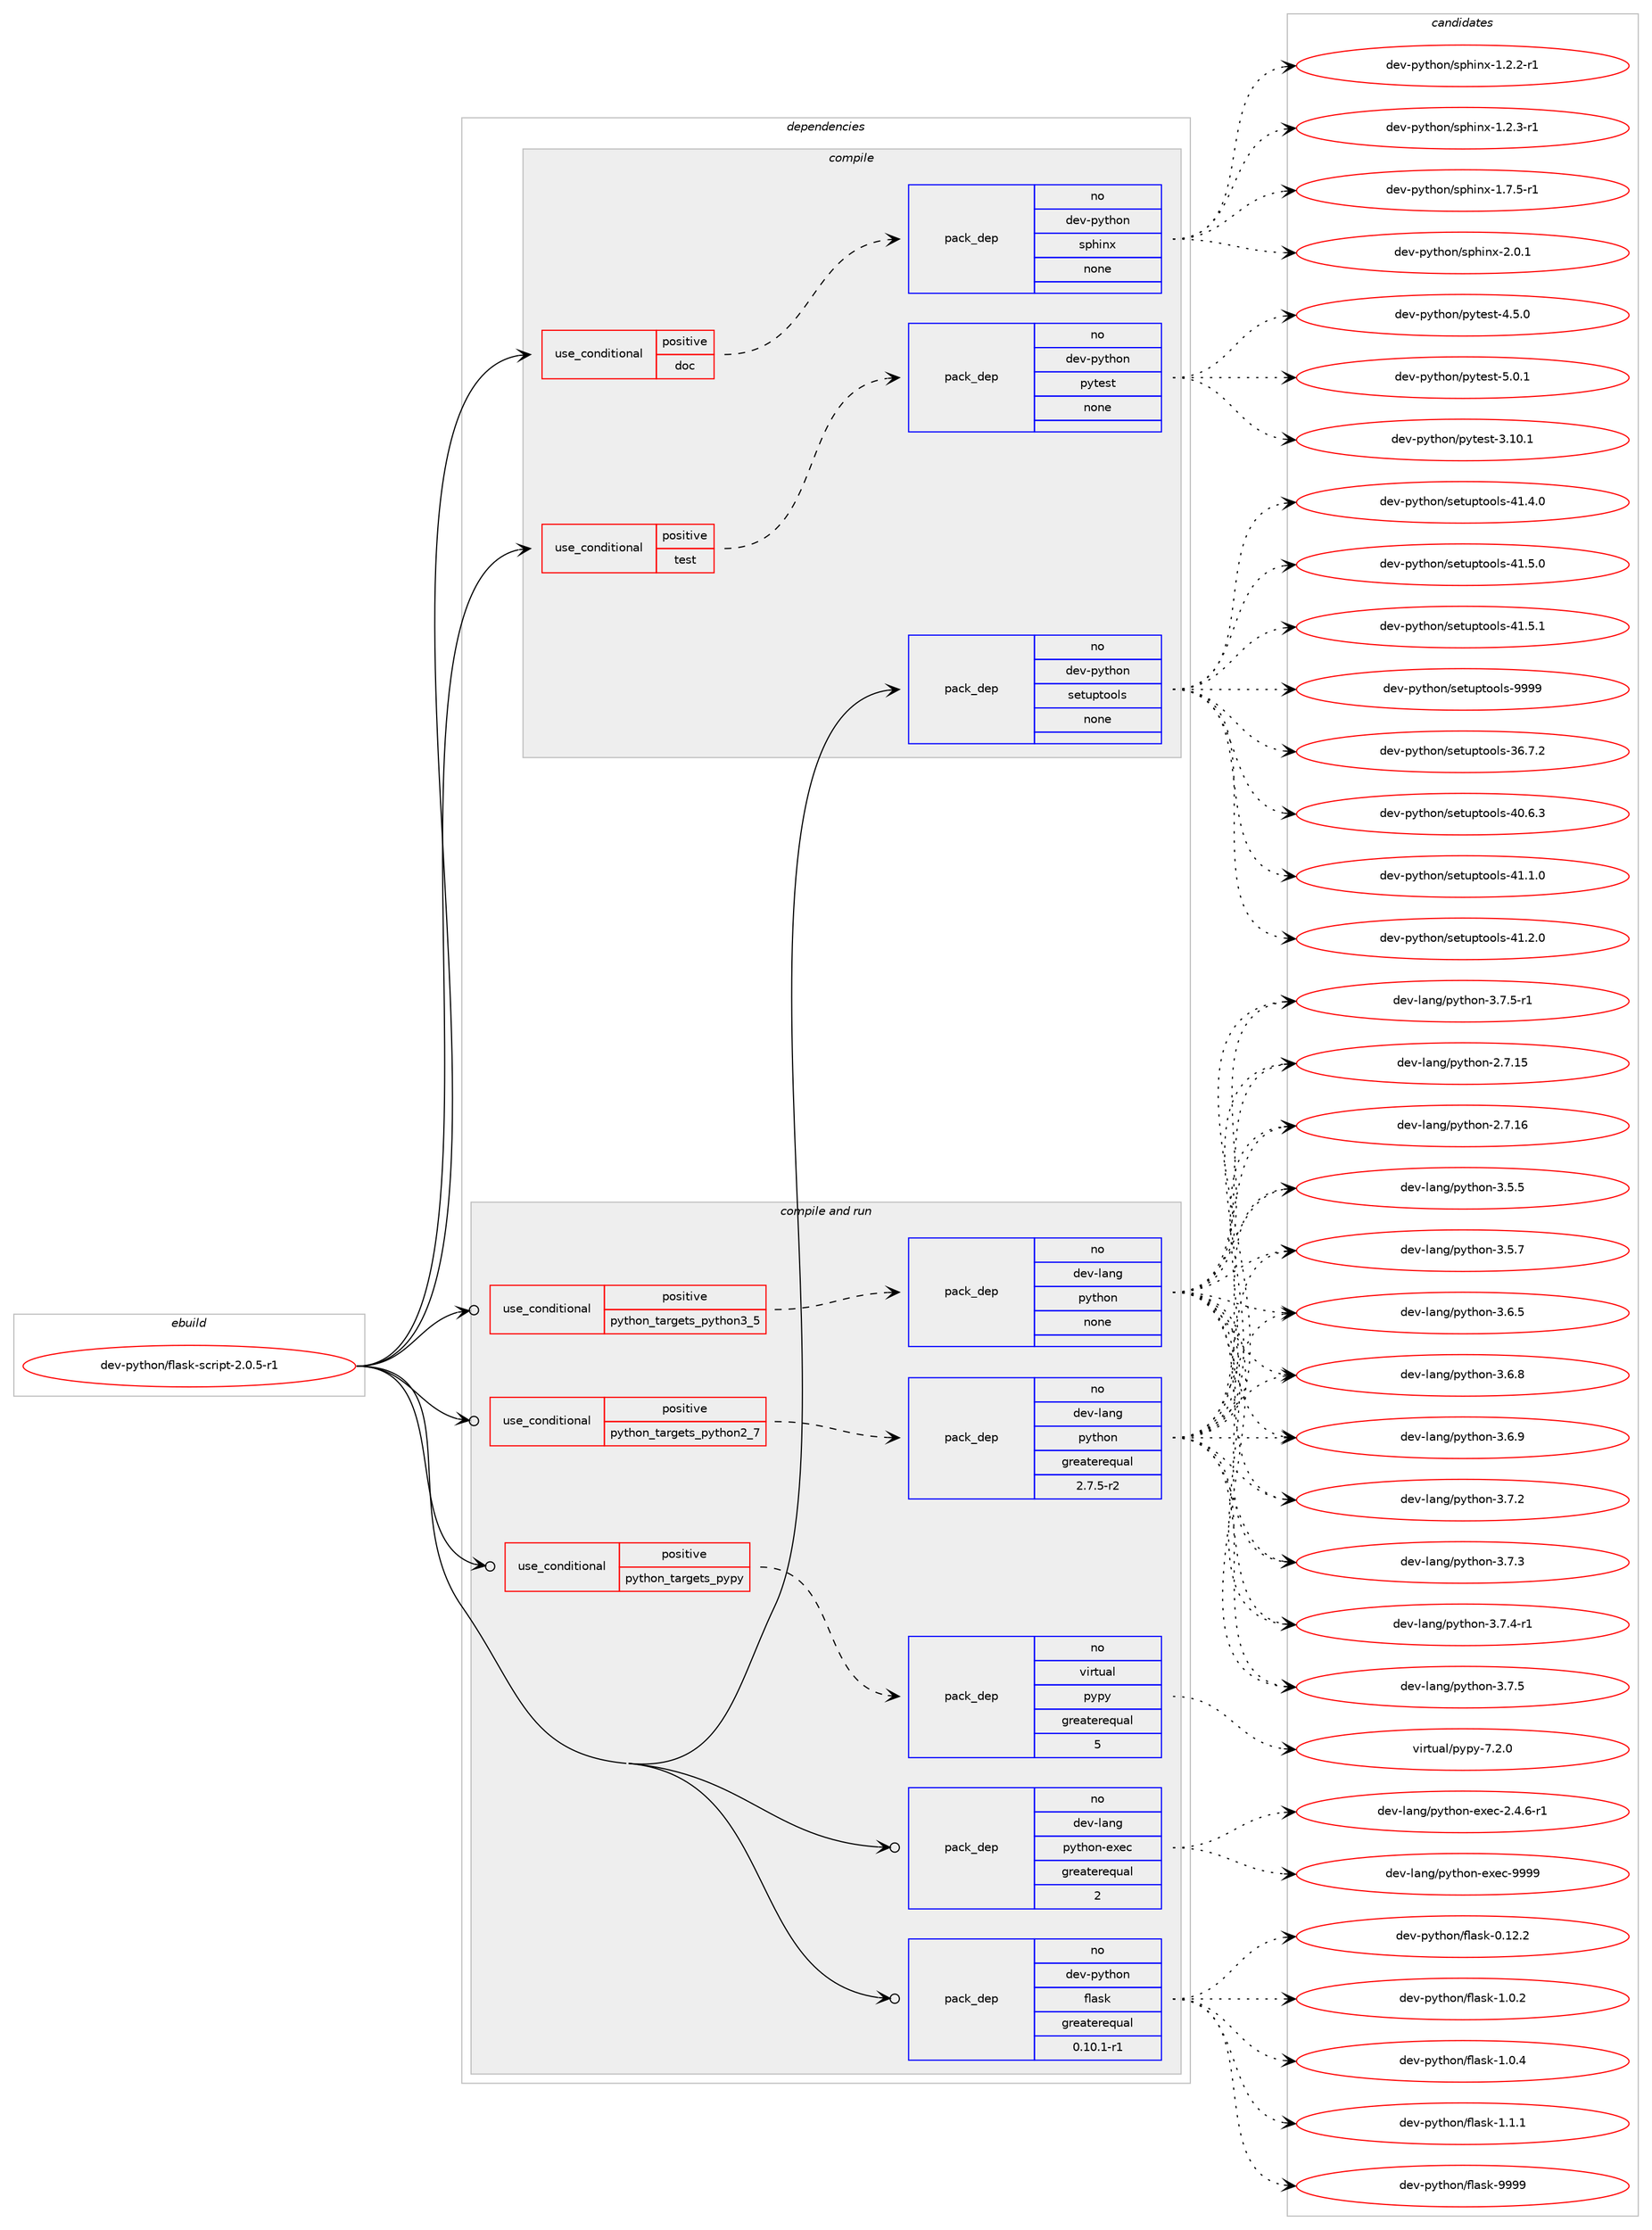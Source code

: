 digraph prolog {

# *************
# Graph options
# *************

newrank=true;
concentrate=true;
compound=true;
graph [rankdir=LR,fontname=Helvetica,fontsize=10,ranksep=1.5];#, ranksep=2.5, nodesep=0.2];
edge  [arrowhead=vee];
node  [fontname=Helvetica,fontsize=10];

# **********
# The ebuild
# **********

subgraph cluster_leftcol {
color=gray;
rank=same;
label=<<i>ebuild</i>>;
id [label="dev-python/flask-script-2.0.5-r1", color=red, width=4, href="../dev-python/flask-script-2.0.5-r1.svg"];
}

# ****************
# The dependencies
# ****************

subgraph cluster_midcol {
color=gray;
label=<<i>dependencies</i>>;
subgraph cluster_compile {
fillcolor="#eeeeee";
style=filled;
label=<<i>compile</i>>;
subgraph cond139600 {
dependency605359 [label=<<TABLE BORDER="0" CELLBORDER="1" CELLSPACING="0" CELLPADDING="4"><TR><TD ROWSPAN="3" CELLPADDING="10">use_conditional</TD></TR><TR><TD>positive</TD></TR><TR><TD>doc</TD></TR></TABLE>>, shape=none, color=red];
subgraph pack453962 {
dependency605360 [label=<<TABLE BORDER="0" CELLBORDER="1" CELLSPACING="0" CELLPADDING="4" WIDTH="220"><TR><TD ROWSPAN="6" CELLPADDING="30">pack_dep</TD></TR><TR><TD WIDTH="110">no</TD></TR><TR><TD>dev-python</TD></TR><TR><TD>sphinx</TD></TR><TR><TD>none</TD></TR><TR><TD></TD></TR></TABLE>>, shape=none, color=blue];
}
dependency605359:e -> dependency605360:w [weight=20,style="dashed",arrowhead="vee"];
}
id:e -> dependency605359:w [weight=20,style="solid",arrowhead="vee"];
subgraph cond139601 {
dependency605361 [label=<<TABLE BORDER="0" CELLBORDER="1" CELLSPACING="0" CELLPADDING="4"><TR><TD ROWSPAN="3" CELLPADDING="10">use_conditional</TD></TR><TR><TD>positive</TD></TR><TR><TD>test</TD></TR></TABLE>>, shape=none, color=red];
subgraph pack453963 {
dependency605362 [label=<<TABLE BORDER="0" CELLBORDER="1" CELLSPACING="0" CELLPADDING="4" WIDTH="220"><TR><TD ROWSPAN="6" CELLPADDING="30">pack_dep</TD></TR><TR><TD WIDTH="110">no</TD></TR><TR><TD>dev-python</TD></TR><TR><TD>pytest</TD></TR><TR><TD>none</TD></TR><TR><TD></TD></TR></TABLE>>, shape=none, color=blue];
}
dependency605361:e -> dependency605362:w [weight=20,style="dashed",arrowhead="vee"];
}
id:e -> dependency605361:w [weight=20,style="solid",arrowhead="vee"];
subgraph pack453964 {
dependency605363 [label=<<TABLE BORDER="0" CELLBORDER="1" CELLSPACING="0" CELLPADDING="4" WIDTH="220"><TR><TD ROWSPAN="6" CELLPADDING="30">pack_dep</TD></TR><TR><TD WIDTH="110">no</TD></TR><TR><TD>dev-python</TD></TR><TR><TD>setuptools</TD></TR><TR><TD>none</TD></TR><TR><TD></TD></TR></TABLE>>, shape=none, color=blue];
}
id:e -> dependency605363:w [weight=20,style="solid",arrowhead="vee"];
}
subgraph cluster_compileandrun {
fillcolor="#eeeeee";
style=filled;
label=<<i>compile and run</i>>;
subgraph cond139602 {
dependency605364 [label=<<TABLE BORDER="0" CELLBORDER="1" CELLSPACING="0" CELLPADDING="4"><TR><TD ROWSPAN="3" CELLPADDING="10">use_conditional</TD></TR><TR><TD>positive</TD></TR><TR><TD>python_targets_pypy</TD></TR></TABLE>>, shape=none, color=red];
subgraph pack453965 {
dependency605365 [label=<<TABLE BORDER="0" CELLBORDER="1" CELLSPACING="0" CELLPADDING="4" WIDTH="220"><TR><TD ROWSPAN="6" CELLPADDING="30">pack_dep</TD></TR><TR><TD WIDTH="110">no</TD></TR><TR><TD>virtual</TD></TR><TR><TD>pypy</TD></TR><TR><TD>greaterequal</TD></TR><TR><TD>5</TD></TR></TABLE>>, shape=none, color=blue];
}
dependency605364:e -> dependency605365:w [weight=20,style="dashed",arrowhead="vee"];
}
id:e -> dependency605364:w [weight=20,style="solid",arrowhead="odotvee"];
subgraph cond139603 {
dependency605366 [label=<<TABLE BORDER="0" CELLBORDER="1" CELLSPACING="0" CELLPADDING="4"><TR><TD ROWSPAN="3" CELLPADDING="10">use_conditional</TD></TR><TR><TD>positive</TD></TR><TR><TD>python_targets_python2_7</TD></TR></TABLE>>, shape=none, color=red];
subgraph pack453966 {
dependency605367 [label=<<TABLE BORDER="0" CELLBORDER="1" CELLSPACING="0" CELLPADDING="4" WIDTH="220"><TR><TD ROWSPAN="6" CELLPADDING="30">pack_dep</TD></TR><TR><TD WIDTH="110">no</TD></TR><TR><TD>dev-lang</TD></TR><TR><TD>python</TD></TR><TR><TD>greaterequal</TD></TR><TR><TD>2.7.5-r2</TD></TR></TABLE>>, shape=none, color=blue];
}
dependency605366:e -> dependency605367:w [weight=20,style="dashed",arrowhead="vee"];
}
id:e -> dependency605366:w [weight=20,style="solid",arrowhead="odotvee"];
subgraph cond139604 {
dependency605368 [label=<<TABLE BORDER="0" CELLBORDER="1" CELLSPACING="0" CELLPADDING="4"><TR><TD ROWSPAN="3" CELLPADDING="10">use_conditional</TD></TR><TR><TD>positive</TD></TR><TR><TD>python_targets_python3_5</TD></TR></TABLE>>, shape=none, color=red];
subgraph pack453967 {
dependency605369 [label=<<TABLE BORDER="0" CELLBORDER="1" CELLSPACING="0" CELLPADDING="4" WIDTH="220"><TR><TD ROWSPAN="6" CELLPADDING="30">pack_dep</TD></TR><TR><TD WIDTH="110">no</TD></TR><TR><TD>dev-lang</TD></TR><TR><TD>python</TD></TR><TR><TD>none</TD></TR><TR><TD></TD></TR></TABLE>>, shape=none, color=blue];
}
dependency605368:e -> dependency605369:w [weight=20,style="dashed",arrowhead="vee"];
}
id:e -> dependency605368:w [weight=20,style="solid",arrowhead="odotvee"];
subgraph pack453968 {
dependency605370 [label=<<TABLE BORDER="0" CELLBORDER="1" CELLSPACING="0" CELLPADDING="4" WIDTH="220"><TR><TD ROWSPAN="6" CELLPADDING="30">pack_dep</TD></TR><TR><TD WIDTH="110">no</TD></TR><TR><TD>dev-lang</TD></TR><TR><TD>python-exec</TD></TR><TR><TD>greaterequal</TD></TR><TR><TD>2</TD></TR></TABLE>>, shape=none, color=blue];
}
id:e -> dependency605370:w [weight=20,style="solid",arrowhead="odotvee"];
subgraph pack453969 {
dependency605371 [label=<<TABLE BORDER="0" CELLBORDER="1" CELLSPACING="0" CELLPADDING="4" WIDTH="220"><TR><TD ROWSPAN="6" CELLPADDING="30">pack_dep</TD></TR><TR><TD WIDTH="110">no</TD></TR><TR><TD>dev-python</TD></TR><TR><TD>flask</TD></TR><TR><TD>greaterequal</TD></TR><TR><TD>0.10.1-r1</TD></TR></TABLE>>, shape=none, color=blue];
}
id:e -> dependency605371:w [weight=20,style="solid",arrowhead="odotvee"];
}
subgraph cluster_run {
fillcolor="#eeeeee";
style=filled;
label=<<i>run</i>>;
}
}

# **************
# The candidates
# **************

subgraph cluster_choices {
rank=same;
color=gray;
label=<<i>candidates</i>>;

subgraph choice453962 {
color=black;
nodesep=1;
choice10010111845112121116104111110471151121041051101204549465046504511449 [label="dev-python/sphinx-1.2.2-r1", color=red, width=4,href="../dev-python/sphinx-1.2.2-r1.svg"];
choice10010111845112121116104111110471151121041051101204549465046514511449 [label="dev-python/sphinx-1.2.3-r1", color=red, width=4,href="../dev-python/sphinx-1.2.3-r1.svg"];
choice10010111845112121116104111110471151121041051101204549465546534511449 [label="dev-python/sphinx-1.7.5-r1", color=red, width=4,href="../dev-python/sphinx-1.7.5-r1.svg"];
choice1001011184511212111610411111047115112104105110120455046484649 [label="dev-python/sphinx-2.0.1", color=red, width=4,href="../dev-python/sphinx-2.0.1.svg"];
dependency605360:e -> choice10010111845112121116104111110471151121041051101204549465046504511449:w [style=dotted,weight="100"];
dependency605360:e -> choice10010111845112121116104111110471151121041051101204549465046514511449:w [style=dotted,weight="100"];
dependency605360:e -> choice10010111845112121116104111110471151121041051101204549465546534511449:w [style=dotted,weight="100"];
dependency605360:e -> choice1001011184511212111610411111047115112104105110120455046484649:w [style=dotted,weight="100"];
}
subgraph choice453963 {
color=black;
nodesep=1;
choice100101118451121211161041111104711212111610111511645514649484649 [label="dev-python/pytest-3.10.1", color=red, width=4,href="../dev-python/pytest-3.10.1.svg"];
choice1001011184511212111610411111047112121116101115116455246534648 [label="dev-python/pytest-4.5.0", color=red, width=4,href="../dev-python/pytest-4.5.0.svg"];
choice1001011184511212111610411111047112121116101115116455346484649 [label="dev-python/pytest-5.0.1", color=red, width=4,href="../dev-python/pytest-5.0.1.svg"];
dependency605362:e -> choice100101118451121211161041111104711212111610111511645514649484649:w [style=dotted,weight="100"];
dependency605362:e -> choice1001011184511212111610411111047112121116101115116455246534648:w [style=dotted,weight="100"];
dependency605362:e -> choice1001011184511212111610411111047112121116101115116455346484649:w [style=dotted,weight="100"];
}
subgraph choice453964 {
color=black;
nodesep=1;
choice100101118451121211161041111104711510111611711211611111110811545515446554650 [label="dev-python/setuptools-36.7.2", color=red, width=4,href="../dev-python/setuptools-36.7.2.svg"];
choice100101118451121211161041111104711510111611711211611111110811545524846544651 [label="dev-python/setuptools-40.6.3", color=red, width=4,href="../dev-python/setuptools-40.6.3.svg"];
choice100101118451121211161041111104711510111611711211611111110811545524946494648 [label="dev-python/setuptools-41.1.0", color=red, width=4,href="../dev-python/setuptools-41.1.0.svg"];
choice100101118451121211161041111104711510111611711211611111110811545524946504648 [label="dev-python/setuptools-41.2.0", color=red, width=4,href="../dev-python/setuptools-41.2.0.svg"];
choice100101118451121211161041111104711510111611711211611111110811545524946524648 [label="dev-python/setuptools-41.4.0", color=red, width=4,href="../dev-python/setuptools-41.4.0.svg"];
choice100101118451121211161041111104711510111611711211611111110811545524946534648 [label="dev-python/setuptools-41.5.0", color=red, width=4,href="../dev-python/setuptools-41.5.0.svg"];
choice100101118451121211161041111104711510111611711211611111110811545524946534649 [label="dev-python/setuptools-41.5.1", color=red, width=4,href="../dev-python/setuptools-41.5.1.svg"];
choice10010111845112121116104111110471151011161171121161111111081154557575757 [label="dev-python/setuptools-9999", color=red, width=4,href="../dev-python/setuptools-9999.svg"];
dependency605363:e -> choice100101118451121211161041111104711510111611711211611111110811545515446554650:w [style=dotted,weight="100"];
dependency605363:e -> choice100101118451121211161041111104711510111611711211611111110811545524846544651:w [style=dotted,weight="100"];
dependency605363:e -> choice100101118451121211161041111104711510111611711211611111110811545524946494648:w [style=dotted,weight="100"];
dependency605363:e -> choice100101118451121211161041111104711510111611711211611111110811545524946504648:w [style=dotted,weight="100"];
dependency605363:e -> choice100101118451121211161041111104711510111611711211611111110811545524946524648:w [style=dotted,weight="100"];
dependency605363:e -> choice100101118451121211161041111104711510111611711211611111110811545524946534648:w [style=dotted,weight="100"];
dependency605363:e -> choice100101118451121211161041111104711510111611711211611111110811545524946534649:w [style=dotted,weight="100"];
dependency605363:e -> choice10010111845112121116104111110471151011161171121161111111081154557575757:w [style=dotted,weight="100"];
}
subgraph choice453965 {
color=black;
nodesep=1;
choice1181051141161179710847112121112121455546504648 [label="virtual/pypy-7.2.0", color=red, width=4,href="../virtual/pypy-7.2.0.svg"];
dependency605365:e -> choice1181051141161179710847112121112121455546504648:w [style=dotted,weight="100"];
}
subgraph choice453966 {
color=black;
nodesep=1;
choice10010111845108971101034711212111610411111045504655464953 [label="dev-lang/python-2.7.15", color=red, width=4,href="../dev-lang/python-2.7.15.svg"];
choice10010111845108971101034711212111610411111045504655464954 [label="dev-lang/python-2.7.16", color=red, width=4,href="../dev-lang/python-2.7.16.svg"];
choice100101118451089711010347112121116104111110455146534653 [label="dev-lang/python-3.5.5", color=red, width=4,href="../dev-lang/python-3.5.5.svg"];
choice100101118451089711010347112121116104111110455146534655 [label="dev-lang/python-3.5.7", color=red, width=4,href="../dev-lang/python-3.5.7.svg"];
choice100101118451089711010347112121116104111110455146544653 [label="dev-lang/python-3.6.5", color=red, width=4,href="../dev-lang/python-3.6.5.svg"];
choice100101118451089711010347112121116104111110455146544656 [label="dev-lang/python-3.6.8", color=red, width=4,href="../dev-lang/python-3.6.8.svg"];
choice100101118451089711010347112121116104111110455146544657 [label="dev-lang/python-3.6.9", color=red, width=4,href="../dev-lang/python-3.6.9.svg"];
choice100101118451089711010347112121116104111110455146554650 [label="dev-lang/python-3.7.2", color=red, width=4,href="../dev-lang/python-3.7.2.svg"];
choice100101118451089711010347112121116104111110455146554651 [label="dev-lang/python-3.7.3", color=red, width=4,href="../dev-lang/python-3.7.3.svg"];
choice1001011184510897110103471121211161041111104551465546524511449 [label="dev-lang/python-3.7.4-r1", color=red, width=4,href="../dev-lang/python-3.7.4-r1.svg"];
choice100101118451089711010347112121116104111110455146554653 [label="dev-lang/python-3.7.5", color=red, width=4,href="../dev-lang/python-3.7.5.svg"];
choice1001011184510897110103471121211161041111104551465546534511449 [label="dev-lang/python-3.7.5-r1", color=red, width=4,href="../dev-lang/python-3.7.5-r1.svg"];
dependency605367:e -> choice10010111845108971101034711212111610411111045504655464953:w [style=dotted,weight="100"];
dependency605367:e -> choice10010111845108971101034711212111610411111045504655464954:w [style=dotted,weight="100"];
dependency605367:e -> choice100101118451089711010347112121116104111110455146534653:w [style=dotted,weight="100"];
dependency605367:e -> choice100101118451089711010347112121116104111110455146534655:w [style=dotted,weight="100"];
dependency605367:e -> choice100101118451089711010347112121116104111110455146544653:w [style=dotted,weight="100"];
dependency605367:e -> choice100101118451089711010347112121116104111110455146544656:w [style=dotted,weight="100"];
dependency605367:e -> choice100101118451089711010347112121116104111110455146544657:w [style=dotted,weight="100"];
dependency605367:e -> choice100101118451089711010347112121116104111110455146554650:w [style=dotted,weight="100"];
dependency605367:e -> choice100101118451089711010347112121116104111110455146554651:w [style=dotted,weight="100"];
dependency605367:e -> choice1001011184510897110103471121211161041111104551465546524511449:w [style=dotted,weight="100"];
dependency605367:e -> choice100101118451089711010347112121116104111110455146554653:w [style=dotted,weight="100"];
dependency605367:e -> choice1001011184510897110103471121211161041111104551465546534511449:w [style=dotted,weight="100"];
}
subgraph choice453967 {
color=black;
nodesep=1;
choice10010111845108971101034711212111610411111045504655464953 [label="dev-lang/python-2.7.15", color=red, width=4,href="../dev-lang/python-2.7.15.svg"];
choice10010111845108971101034711212111610411111045504655464954 [label="dev-lang/python-2.7.16", color=red, width=4,href="../dev-lang/python-2.7.16.svg"];
choice100101118451089711010347112121116104111110455146534653 [label="dev-lang/python-3.5.5", color=red, width=4,href="../dev-lang/python-3.5.5.svg"];
choice100101118451089711010347112121116104111110455146534655 [label="dev-lang/python-3.5.7", color=red, width=4,href="../dev-lang/python-3.5.7.svg"];
choice100101118451089711010347112121116104111110455146544653 [label="dev-lang/python-3.6.5", color=red, width=4,href="../dev-lang/python-3.6.5.svg"];
choice100101118451089711010347112121116104111110455146544656 [label="dev-lang/python-3.6.8", color=red, width=4,href="../dev-lang/python-3.6.8.svg"];
choice100101118451089711010347112121116104111110455146544657 [label="dev-lang/python-3.6.9", color=red, width=4,href="../dev-lang/python-3.6.9.svg"];
choice100101118451089711010347112121116104111110455146554650 [label="dev-lang/python-3.7.2", color=red, width=4,href="../dev-lang/python-3.7.2.svg"];
choice100101118451089711010347112121116104111110455146554651 [label="dev-lang/python-3.7.3", color=red, width=4,href="../dev-lang/python-3.7.3.svg"];
choice1001011184510897110103471121211161041111104551465546524511449 [label="dev-lang/python-3.7.4-r1", color=red, width=4,href="../dev-lang/python-3.7.4-r1.svg"];
choice100101118451089711010347112121116104111110455146554653 [label="dev-lang/python-3.7.5", color=red, width=4,href="../dev-lang/python-3.7.5.svg"];
choice1001011184510897110103471121211161041111104551465546534511449 [label="dev-lang/python-3.7.5-r1", color=red, width=4,href="../dev-lang/python-3.7.5-r1.svg"];
dependency605369:e -> choice10010111845108971101034711212111610411111045504655464953:w [style=dotted,weight="100"];
dependency605369:e -> choice10010111845108971101034711212111610411111045504655464954:w [style=dotted,weight="100"];
dependency605369:e -> choice100101118451089711010347112121116104111110455146534653:w [style=dotted,weight="100"];
dependency605369:e -> choice100101118451089711010347112121116104111110455146534655:w [style=dotted,weight="100"];
dependency605369:e -> choice100101118451089711010347112121116104111110455146544653:w [style=dotted,weight="100"];
dependency605369:e -> choice100101118451089711010347112121116104111110455146544656:w [style=dotted,weight="100"];
dependency605369:e -> choice100101118451089711010347112121116104111110455146544657:w [style=dotted,weight="100"];
dependency605369:e -> choice100101118451089711010347112121116104111110455146554650:w [style=dotted,weight="100"];
dependency605369:e -> choice100101118451089711010347112121116104111110455146554651:w [style=dotted,weight="100"];
dependency605369:e -> choice1001011184510897110103471121211161041111104551465546524511449:w [style=dotted,weight="100"];
dependency605369:e -> choice100101118451089711010347112121116104111110455146554653:w [style=dotted,weight="100"];
dependency605369:e -> choice1001011184510897110103471121211161041111104551465546534511449:w [style=dotted,weight="100"];
}
subgraph choice453968 {
color=black;
nodesep=1;
choice10010111845108971101034711212111610411111045101120101994550465246544511449 [label="dev-lang/python-exec-2.4.6-r1", color=red, width=4,href="../dev-lang/python-exec-2.4.6-r1.svg"];
choice10010111845108971101034711212111610411111045101120101994557575757 [label="dev-lang/python-exec-9999", color=red, width=4,href="../dev-lang/python-exec-9999.svg"];
dependency605370:e -> choice10010111845108971101034711212111610411111045101120101994550465246544511449:w [style=dotted,weight="100"];
dependency605370:e -> choice10010111845108971101034711212111610411111045101120101994557575757:w [style=dotted,weight="100"];
}
subgraph choice453969 {
color=black;
nodesep=1;
choice10010111845112121116104111110471021089711510745484649504650 [label="dev-python/flask-0.12.2", color=red, width=4,href="../dev-python/flask-0.12.2.svg"];
choice100101118451121211161041111104710210897115107454946484650 [label="dev-python/flask-1.0.2", color=red, width=4,href="../dev-python/flask-1.0.2.svg"];
choice100101118451121211161041111104710210897115107454946484652 [label="dev-python/flask-1.0.4", color=red, width=4,href="../dev-python/flask-1.0.4.svg"];
choice100101118451121211161041111104710210897115107454946494649 [label="dev-python/flask-1.1.1", color=red, width=4,href="../dev-python/flask-1.1.1.svg"];
choice1001011184511212111610411111047102108971151074557575757 [label="dev-python/flask-9999", color=red, width=4,href="../dev-python/flask-9999.svg"];
dependency605371:e -> choice10010111845112121116104111110471021089711510745484649504650:w [style=dotted,weight="100"];
dependency605371:e -> choice100101118451121211161041111104710210897115107454946484650:w [style=dotted,weight="100"];
dependency605371:e -> choice100101118451121211161041111104710210897115107454946484652:w [style=dotted,weight="100"];
dependency605371:e -> choice100101118451121211161041111104710210897115107454946494649:w [style=dotted,weight="100"];
dependency605371:e -> choice1001011184511212111610411111047102108971151074557575757:w [style=dotted,weight="100"];
}
}

}
